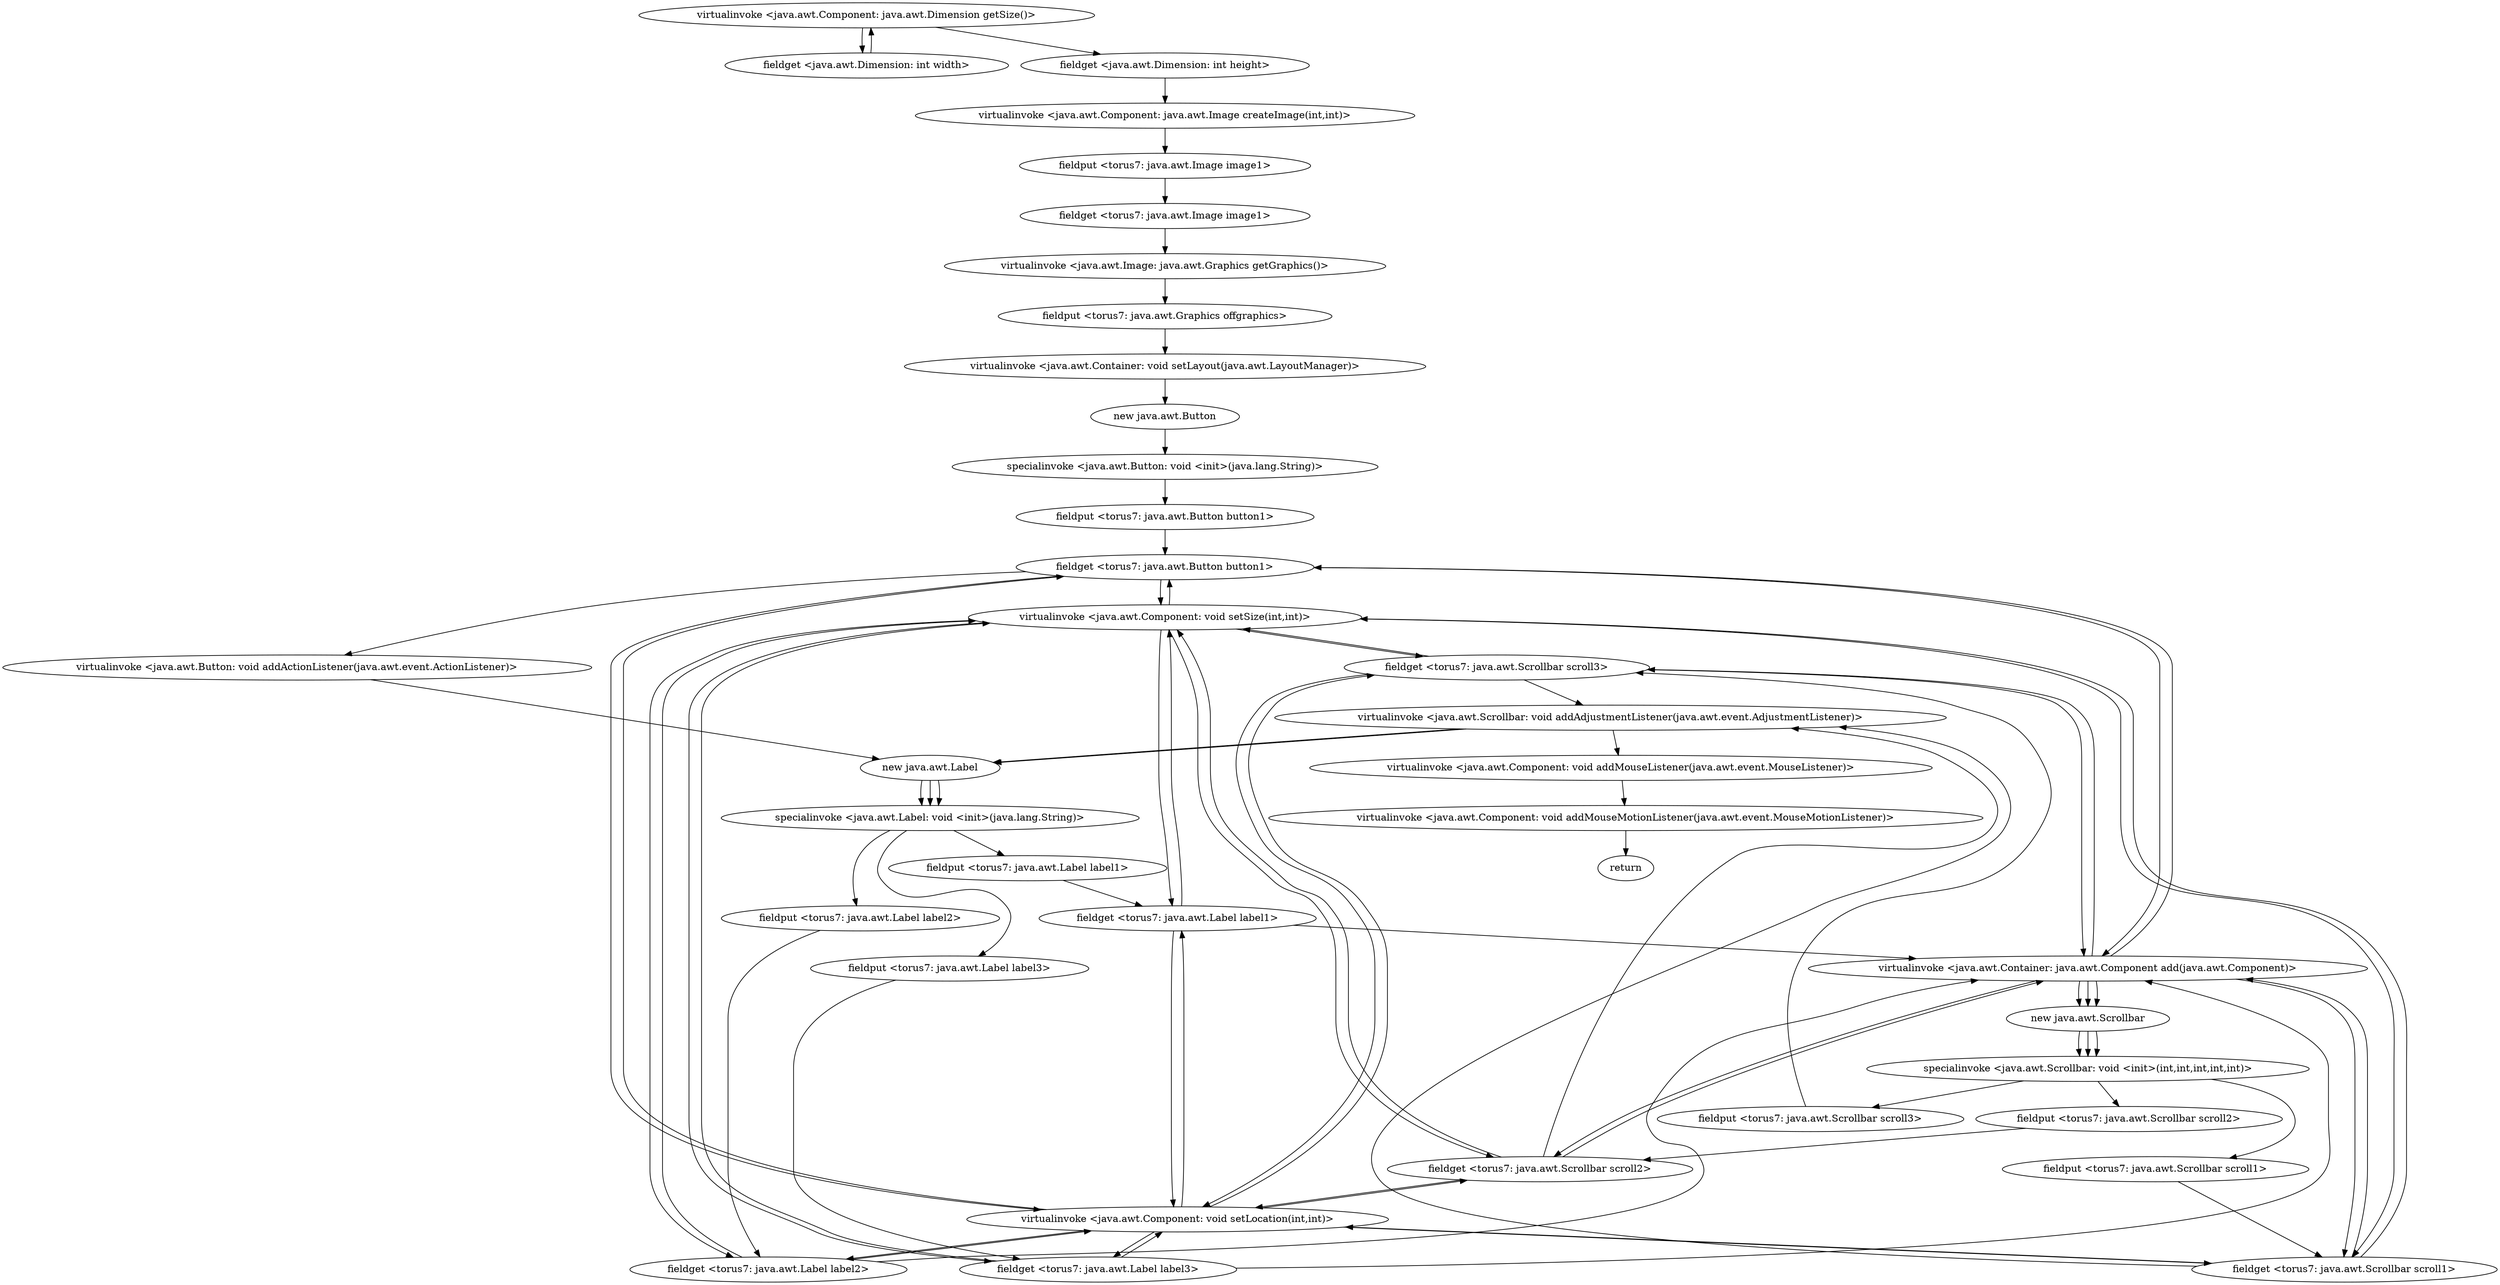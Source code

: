 digraph "" {
"virtualinvoke <java.awt.Component: java.awt.Dimension getSize()>";
 "virtualinvoke <java.awt.Component: java.awt.Dimension getSize()>"->"fieldget <java.awt.Dimension: int width>";
 "fieldget <java.awt.Dimension: int width>"->"virtualinvoke <java.awt.Component: java.awt.Dimension getSize()>";
 "virtualinvoke <java.awt.Component: java.awt.Dimension getSize()>"->"fieldget <java.awt.Dimension: int height>";
 "fieldget <java.awt.Dimension: int height>"->"virtualinvoke <java.awt.Component: java.awt.Image createImage(int,int)>";
 "virtualinvoke <java.awt.Component: java.awt.Image createImage(int,int)>"->"fieldput <torus7: java.awt.Image image1>";
 "fieldput <torus7: java.awt.Image image1>"->"fieldget <torus7: java.awt.Image image1>";
 "fieldget <torus7: java.awt.Image image1>"->"virtualinvoke <java.awt.Image: java.awt.Graphics getGraphics()>";
 "virtualinvoke <java.awt.Image: java.awt.Graphics getGraphics()>"->"fieldput <torus7: java.awt.Graphics offgraphics>";
 "fieldput <torus7: java.awt.Graphics offgraphics>"->"virtualinvoke <java.awt.Container: void setLayout(java.awt.LayoutManager)>";
 "virtualinvoke <java.awt.Container: void setLayout(java.awt.LayoutManager)>"->"new java.awt.Button";
 "new java.awt.Button"->"specialinvoke <java.awt.Button: void <init>(java.lang.String)>";
 "specialinvoke <java.awt.Button: void <init>(java.lang.String)>"->"fieldput <torus7: java.awt.Button button1>";
 "fieldput <torus7: java.awt.Button button1>"->"fieldget <torus7: java.awt.Button button1>";
 "fieldget <torus7: java.awt.Button button1>"->"virtualinvoke <java.awt.Component: void setSize(int,int)>";
 "virtualinvoke <java.awt.Component: void setSize(int,int)>"->"fieldget <torus7: java.awt.Button button1>";
 "fieldget <torus7: java.awt.Button button1>"->"virtualinvoke <java.awt.Component: void setLocation(int,int)>";
 "virtualinvoke <java.awt.Component: void setLocation(int,int)>"->"fieldget <torus7: java.awt.Button button1>";
 "fieldget <torus7: java.awt.Button button1>"->"virtualinvoke <java.awt.Container: java.awt.Component add(java.awt.Component)>";
 "virtualinvoke <java.awt.Container: java.awt.Component add(java.awt.Component)>"->"fieldget <torus7: java.awt.Button button1>";
 "fieldget <torus7: java.awt.Button button1>"->"virtualinvoke <java.awt.Button: void addActionListener(java.awt.event.ActionListener)>";
 "virtualinvoke <java.awt.Button: void addActionListener(java.awt.event.ActionListener)>"->"new java.awt.Label";
 "new java.awt.Label"->"specialinvoke <java.awt.Label: void <init>(java.lang.String)>";
 "specialinvoke <java.awt.Label: void <init>(java.lang.String)>"->"fieldput <torus7: java.awt.Label label1>";
 "fieldput <torus7: java.awt.Label label1>"->"fieldget <torus7: java.awt.Label label1>";
 "fieldget <torus7: java.awt.Label label1>"->"virtualinvoke <java.awt.Component: void setSize(int,int)>";
 "virtualinvoke <java.awt.Component: void setSize(int,int)>"->"fieldget <torus7: java.awt.Label label1>";
 "fieldget <torus7: java.awt.Label label1>"->"virtualinvoke <java.awt.Component: void setLocation(int,int)>";
 "virtualinvoke <java.awt.Component: void setLocation(int,int)>"->"fieldget <torus7: java.awt.Label label1>";
 "fieldget <torus7: java.awt.Label label1>"->"virtualinvoke <java.awt.Container: java.awt.Component add(java.awt.Component)>";
 "virtualinvoke <java.awt.Container: java.awt.Component add(java.awt.Component)>"->"new java.awt.Scrollbar";
 "new java.awt.Scrollbar"->"specialinvoke <java.awt.Scrollbar: void <init>(int,int,int,int,int)>";
 "specialinvoke <java.awt.Scrollbar: void <init>(int,int,int,int,int)>"->"fieldput <torus7: java.awt.Scrollbar scroll1>";
 "fieldput <torus7: java.awt.Scrollbar scroll1>"->"fieldget <torus7: java.awt.Scrollbar scroll1>";
 "fieldget <torus7: java.awt.Scrollbar scroll1>"->"virtualinvoke <java.awt.Component: void setSize(int,int)>";
 "virtualinvoke <java.awt.Component: void setSize(int,int)>"->"fieldget <torus7: java.awt.Scrollbar scroll1>";
 "fieldget <torus7: java.awt.Scrollbar scroll1>"->"virtualinvoke <java.awt.Component: void setLocation(int,int)>";
 "virtualinvoke <java.awt.Component: void setLocation(int,int)>"->"fieldget <torus7: java.awt.Scrollbar scroll1>";
 "fieldget <torus7: java.awt.Scrollbar scroll1>"->"virtualinvoke <java.awt.Container: java.awt.Component add(java.awt.Component)>";
 "virtualinvoke <java.awt.Container: java.awt.Component add(java.awt.Component)>"->"fieldget <torus7: java.awt.Scrollbar scroll1>";
 "fieldget <torus7: java.awt.Scrollbar scroll1>"->"virtualinvoke <java.awt.Scrollbar: void addAdjustmentListener(java.awt.event.AdjustmentListener)>";
 "virtualinvoke <java.awt.Scrollbar: void addAdjustmentListener(java.awt.event.AdjustmentListener)>"->"new java.awt.Label";
 "new java.awt.Label"->"specialinvoke <java.awt.Label: void <init>(java.lang.String)>";
 "specialinvoke <java.awt.Label: void <init>(java.lang.String)>"->"fieldput <torus7: java.awt.Label label2>";
 "fieldput <torus7: java.awt.Label label2>"->"fieldget <torus7: java.awt.Label label2>";
 "fieldget <torus7: java.awt.Label label2>"->"virtualinvoke <java.awt.Component: void setSize(int,int)>";
 "virtualinvoke <java.awt.Component: void setSize(int,int)>"->"fieldget <torus7: java.awt.Label label2>";
 "fieldget <torus7: java.awt.Label label2>"->"virtualinvoke <java.awt.Component: void setLocation(int,int)>";
 "virtualinvoke <java.awt.Component: void setLocation(int,int)>"->"fieldget <torus7: java.awt.Label label2>";
 "fieldget <torus7: java.awt.Label label2>"->"virtualinvoke <java.awt.Container: java.awt.Component add(java.awt.Component)>";
 "virtualinvoke <java.awt.Container: java.awt.Component add(java.awt.Component)>"->"new java.awt.Scrollbar";
 "new java.awt.Scrollbar"->"specialinvoke <java.awt.Scrollbar: void <init>(int,int,int,int,int)>";
 "specialinvoke <java.awt.Scrollbar: void <init>(int,int,int,int,int)>"->"fieldput <torus7: java.awt.Scrollbar scroll2>";
 "fieldput <torus7: java.awt.Scrollbar scroll2>"->"fieldget <torus7: java.awt.Scrollbar scroll2>";
 "fieldget <torus7: java.awt.Scrollbar scroll2>"->"virtualinvoke <java.awt.Component: void setSize(int,int)>";
 "virtualinvoke <java.awt.Component: void setSize(int,int)>"->"fieldget <torus7: java.awt.Scrollbar scroll2>";
 "fieldget <torus7: java.awt.Scrollbar scroll2>"->"virtualinvoke <java.awt.Component: void setLocation(int,int)>";
 "virtualinvoke <java.awt.Component: void setLocation(int,int)>"->"fieldget <torus7: java.awt.Scrollbar scroll2>";
 "fieldget <torus7: java.awt.Scrollbar scroll2>"->"virtualinvoke <java.awt.Container: java.awt.Component add(java.awt.Component)>";
 "virtualinvoke <java.awt.Container: java.awt.Component add(java.awt.Component)>"->"fieldget <torus7: java.awt.Scrollbar scroll2>";
 "fieldget <torus7: java.awt.Scrollbar scroll2>"->"virtualinvoke <java.awt.Scrollbar: void addAdjustmentListener(java.awt.event.AdjustmentListener)>";
 "virtualinvoke <java.awt.Scrollbar: void addAdjustmentListener(java.awt.event.AdjustmentListener)>"->"new java.awt.Label";
 "new java.awt.Label"->"specialinvoke <java.awt.Label: void <init>(java.lang.String)>";
 "specialinvoke <java.awt.Label: void <init>(java.lang.String)>"->"fieldput <torus7: java.awt.Label label3>";
 "fieldput <torus7: java.awt.Label label3>"->"fieldget <torus7: java.awt.Label label3>";
 "fieldget <torus7: java.awt.Label label3>"->"virtualinvoke <java.awt.Component: void setSize(int,int)>";
 "virtualinvoke <java.awt.Component: void setSize(int,int)>"->"fieldget <torus7: java.awt.Label label3>";
 "fieldget <torus7: java.awt.Label label3>"->"virtualinvoke <java.awt.Component: void setLocation(int,int)>";
 "virtualinvoke <java.awt.Component: void setLocation(int,int)>"->"fieldget <torus7: java.awt.Label label3>";
 "fieldget <torus7: java.awt.Label label3>"->"virtualinvoke <java.awt.Container: java.awt.Component add(java.awt.Component)>";
 "virtualinvoke <java.awt.Container: java.awt.Component add(java.awt.Component)>"->"new java.awt.Scrollbar";
 "new java.awt.Scrollbar"->"specialinvoke <java.awt.Scrollbar: void <init>(int,int,int,int,int)>";
 "specialinvoke <java.awt.Scrollbar: void <init>(int,int,int,int,int)>"->"fieldput <torus7: java.awt.Scrollbar scroll3>";
 "fieldput <torus7: java.awt.Scrollbar scroll3>"->"fieldget <torus7: java.awt.Scrollbar scroll3>";
 "fieldget <torus7: java.awt.Scrollbar scroll3>"->"virtualinvoke <java.awt.Component: void setSize(int,int)>";
 "virtualinvoke <java.awt.Component: void setSize(int,int)>"->"fieldget <torus7: java.awt.Scrollbar scroll3>";
 "fieldget <torus7: java.awt.Scrollbar scroll3>"->"virtualinvoke <java.awt.Component: void setLocation(int,int)>";
 "virtualinvoke <java.awt.Component: void setLocation(int,int)>"->"fieldget <torus7: java.awt.Scrollbar scroll3>";
 "fieldget <torus7: java.awt.Scrollbar scroll3>"->"virtualinvoke <java.awt.Container: java.awt.Component add(java.awt.Component)>";
 "virtualinvoke <java.awt.Container: java.awt.Component add(java.awt.Component)>"->"fieldget <torus7: java.awt.Scrollbar scroll3>";
 "fieldget <torus7: java.awt.Scrollbar scroll3>"->"virtualinvoke <java.awt.Scrollbar: void addAdjustmentListener(java.awt.event.AdjustmentListener)>";
 "virtualinvoke <java.awt.Scrollbar: void addAdjustmentListener(java.awt.event.AdjustmentListener)>"->"virtualinvoke <java.awt.Component: void addMouseListener(java.awt.event.MouseListener)>";
 "virtualinvoke <java.awt.Component: void addMouseListener(java.awt.event.MouseListener)>"->"virtualinvoke <java.awt.Component: void addMouseMotionListener(java.awt.event.MouseMotionListener)>";
 "virtualinvoke <java.awt.Component: void addMouseMotionListener(java.awt.event.MouseMotionListener)>"->"return";
}
